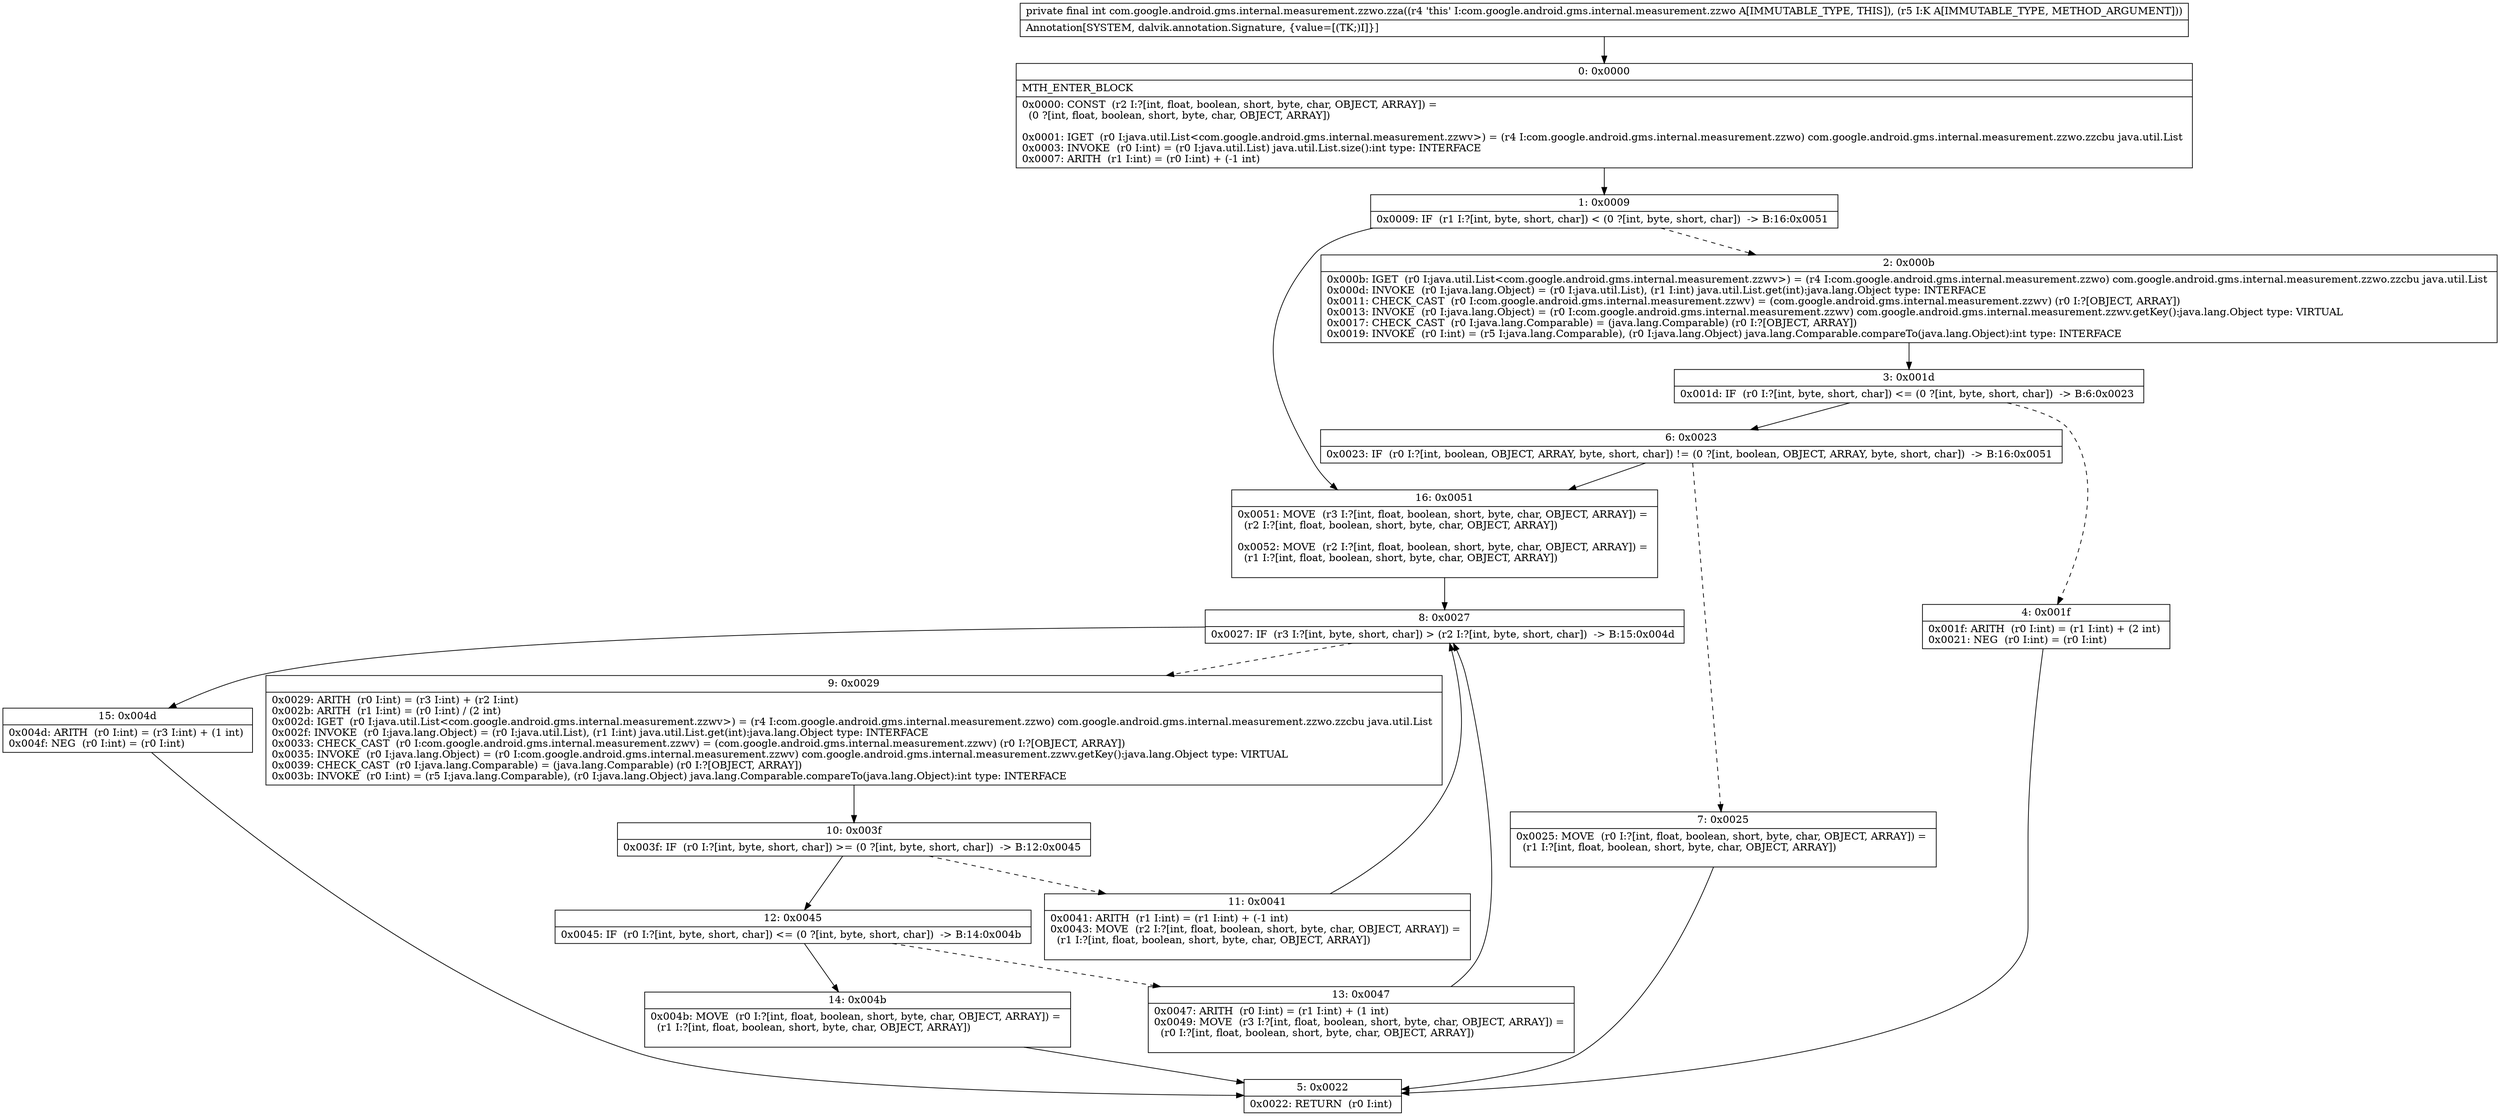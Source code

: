 digraph "CFG forcom.google.android.gms.internal.measurement.zzwo.zza(Ljava\/lang\/Comparable;)I" {
Node_0 [shape=record,label="{0\:\ 0x0000|MTH_ENTER_BLOCK\l|0x0000: CONST  (r2 I:?[int, float, boolean, short, byte, char, OBJECT, ARRAY]) = \l  (0 ?[int, float, boolean, short, byte, char, OBJECT, ARRAY])\l \l0x0001: IGET  (r0 I:java.util.List\<com.google.android.gms.internal.measurement.zzwv\>) = (r4 I:com.google.android.gms.internal.measurement.zzwo) com.google.android.gms.internal.measurement.zzwo.zzcbu java.util.List \l0x0003: INVOKE  (r0 I:int) = (r0 I:java.util.List) java.util.List.size():int type: INTERFACE \l0x0007: ARITH  (r1 I:int) = (r0 I:int) + (\-1 int) \l}"];
Node_1 [shape=record,label="{1\:\ 0x0009|0x0009: IF  (r1 I:?[int, byte, short, char]) \< (0 ?[int, byte, short, char])  \-\> B:16:0x0051 \l}"];
Node_2 [shape=record,label="{2\:\ 0x000b|0x000b: IGET  (r0 I:java.util.List\<com.google.android.gms.internal.measurement.zzwv\>) = (r4 I:com.google.android.gms.internal.measurement.zzwo) com.google.android.gms.internal.measurement.zzwo.zzcbu java.util.List \l0x000d: INVOKE  (r0 I:java.lang.Object) = (r0 I:java.util.List), (r1 I:int) java.util.List.get(int):java.lang.Object type: INTERFACE \l0x0011: CHECK_CAST  (r0 I:com.google.android.gms.internal.measurement.zzwv) = (com.google.android.gms.internal.measurement.zzwv) (r0 I:?[OBJECT, ARRAY]) \l0x0013: INVOKE  (r0 I:java.lang.Object) = (r0 I:com.google.android.gms.internal.measurement.zzwv) com.google.android.gms.internal.measurement.zzwv.getKey():java.lang.Object type: VIRTUAL \l0x0017: CHECK_CAST  (r0 I:java.lang.Comparable) = (java.lang.Comparable) (r0 I:?[OBJECT, ARRAY]) \l0x0019: INVOKE  (r0 I:int) = (r5 I:java.lang.Comparable), (r0 I:java.lang.Object) java.lang.Comparable.compareTo(java.lang.Object):int type: INTERFACE \l}"];
Node_3 [shape=record,label="{3\:\ 0x001d|0x001d: IF  (r0 I:?[int, byte, short, char]) \<= (0 ?[int, byte, short, char])  \-\> B:6:0x0023 \l}"];
Node_4 [shape=record,label="{4\:\ 0x001f|0x001f: ARITH  (r0 I:int) = (r1 I:int) + (2 int) \l0x0021: NEG  (r0 I:int) = (r0 I:int) \l}"];
Node_5 [shape=record,label="{5\:\ 0x0022|0x0022: RETURN  (r0 I:int) \l}"];
Node_6 [shape=record,label="{6\:\ 0x0023|0x0023: IF  (r0 I:?[int, boolean, OBJECT, ARRAY, byte, short, char]) != (0 ?[int, boolean, OBJECT, ARRAY, byte, short, char])  \-\> B:16:0x0051 \l}"];
Node_7 [shape=record,label="{7\:\ 0x0025|0x0025: MOVE  (r0 I:?[int, float, boolean, short, byte, char, OBJECT, ARRAY]) = \l  (r1 I:?[int, float, boolean, short, byte, char, OBJECT, ARRAY])\l \l}"];
Node_8 [shape=record,label="{8\:\ 0x0027|0x0027: IF  (r3 I:?[int, byte, short, char]) \> (r2 I:?[int, byte, short, char])  \-\> B:15:0x004d \l}"];
Node_9 [shape=record,label="{9\:\ 0x0029|0x0029: ARITH  (r0 I:int) = (r3 I:int) + (r2 I:int) \l0x002b: ARITH  (r1 I:int) = (r0 I:int) \/ (2 int) \l0x002d: IGET  (r0 I:java.util.List\<com.google.android.gms.internal.measurement.zzwv\>) = (r4 I:com.google.android.gms.internal.measurement.zzwo) com.google.android.gms.internal.measurement.zzwo.zzcbu java.util.List \l0x002f: INVOKE  (r0 I:java.lang.Object) = (r0 I:java.util.List), (r1 I:int) java.util.List.get(int):java.lang.Object type: INTERFACE \l0x0033: CHECK_CAST  (r0 I:com.google.android.gms.internal.measurement.zzwv) = (com.google.android.gms.internal.measurement.zzwv) (r0 I:?[OBJECT, ARRAY]) \l0x0035: INVOKE  (r0 I:java.lang.Object) = (r0 I:com.google.android.gms.internal.measurement.zzwv) com.google.android.gms.internal.measurement.zzwv.getKey():java.lang.Object type: VIRTUAL \l0x0039: CHECK_CAST  (r0 I:java.lang.Comparable) = (java.lang.Comparable) (r0 I:?[OBJECT, ARRAY]) \l0x003b: INVOKE  (r0 I:int) = (r5 I:java.lang.Comparable), (r0 I:java.lang.Object) java.lang.Comparable.compareTo(java.lang.Object):int type: INTERFACE \l}"];
Node_10 [shape=record,label="{10\:\ 0x003f|0x003f: IF  (r0 I:?[int, byte, short, char]) \>= (0 ?[int, byte, short, char])  \-\> B:12:0x0045 \l}"];
Node_11 [shape=record,label="{11\:\ 0x0041|0x0041: ARITH  (r1 I:int) = (r1 I:int) + (\-1 int) \l0x0043: MOVE  (r2 I:?[int, float, boolean, short, byte, char, OBJECT, ARRAY]) = \l  (r1 I:?[int, float, boolean, short, byte, char, OBJECT, ARRAY])\l \l}"];
Node_12 [shape=record,label="{12\:\ 0x0045|0x0045: IF  (r0 I:?[int, byte, short, char]) \<= (0 ?[int, byte, short, char])  \-\> B:14:0x004b \l}"];
Node_13 [shape=record,label="{13\:\ 0x0047|0x0047: ARITH  (r0 I:int) = (r1 I:int) + (1 int) \l0x0049: MOVE  (r3 I:?[int, float, boolean, short, byte, char, OBJECT, ARRAY]) = \l  (r0 I:?[int, float, boolean, short, byte, char, OBJECT, ARRAY])\l \l}"];
Node_14 [shape=record,label="{14\:\ 0x004b|0x004b: MOVE  (r0 I:?[int, float, boolean, short, byte, char, OBJECT, ARRAY]) = \l  (r1 I:?[int, float, boolean, short, byte, char, OBJECT, ARRAY])\l \l}"];
Node_15 [shape=record,label="{15\:\ 0x004d|0x004d: ARITH  (r0 I:int) = (r3 I:int) + (1 int) \l0x004f: NEG  (r0 I:int) = (r0 I:int) \l}"];
Node_16 [shape=record,label="{16\:\ 0x0051|0x0051: MOVE  (r3 I:?[int, float, boolean, short, byte, char, OBJECT, ARRAY]) = \l  (r2 I:?[int, float, boolean, short, byte, char, OBJECT, ARRAY])\l \l0x0052: MOVE  (r2 I:?[int, float, boolean, short, byte, char, OBJECT, ARRAY]) = \l  (r1 I:?[int, float, boolean, short, byte, char, OBJECT, ARRAY])\l \l}"];
MethodNode[shape=record,label="{private final int com.google.android.gms.internal.measurement.zzwo.zza((r4 'this' I:com.google.android.gms.internal.measurement.zzwo A[IMMUTABLE_TYPE, THIS]), (r5 I:K A[IMMUTABLE_TYPE, METHOD_ARGUMENT]))  | Annotation[SYSTEM, dalvik.annotation.Signature, \{value=[(TK;)I]\}]\l}"];
MethodNode -> Node_0;
Node_0 -> Node_1;
Node_1 -> Node_2[style=dashed];
Node_1 -> Node_16;
Node_2 -> Node_3;
Node_3 -> Node_4[style=dashed];
Node_3 -> Node_6;
Node_4 -> Node_5;
Node_6 -> Node_7[style=dashed];
Node_6 -> Node_16;
Node_7 -> Node_5;
Node_8 -> Node_9[style=dashed];
Node_8 -> Node_15;
Node_9 -> Node_10;
Node_10 -> Node_11[style=dashed];
Node_10 -> Node_12;
Node_11 -> Node_8;
Node_12 -> Node_13[style=dashed];
Node_12 -> Node_14;
Node_13 -> Node_8;
Node_14 -> Node_5;
Node_15 -> Node_5;
Node_16 -> Node_8;
}

